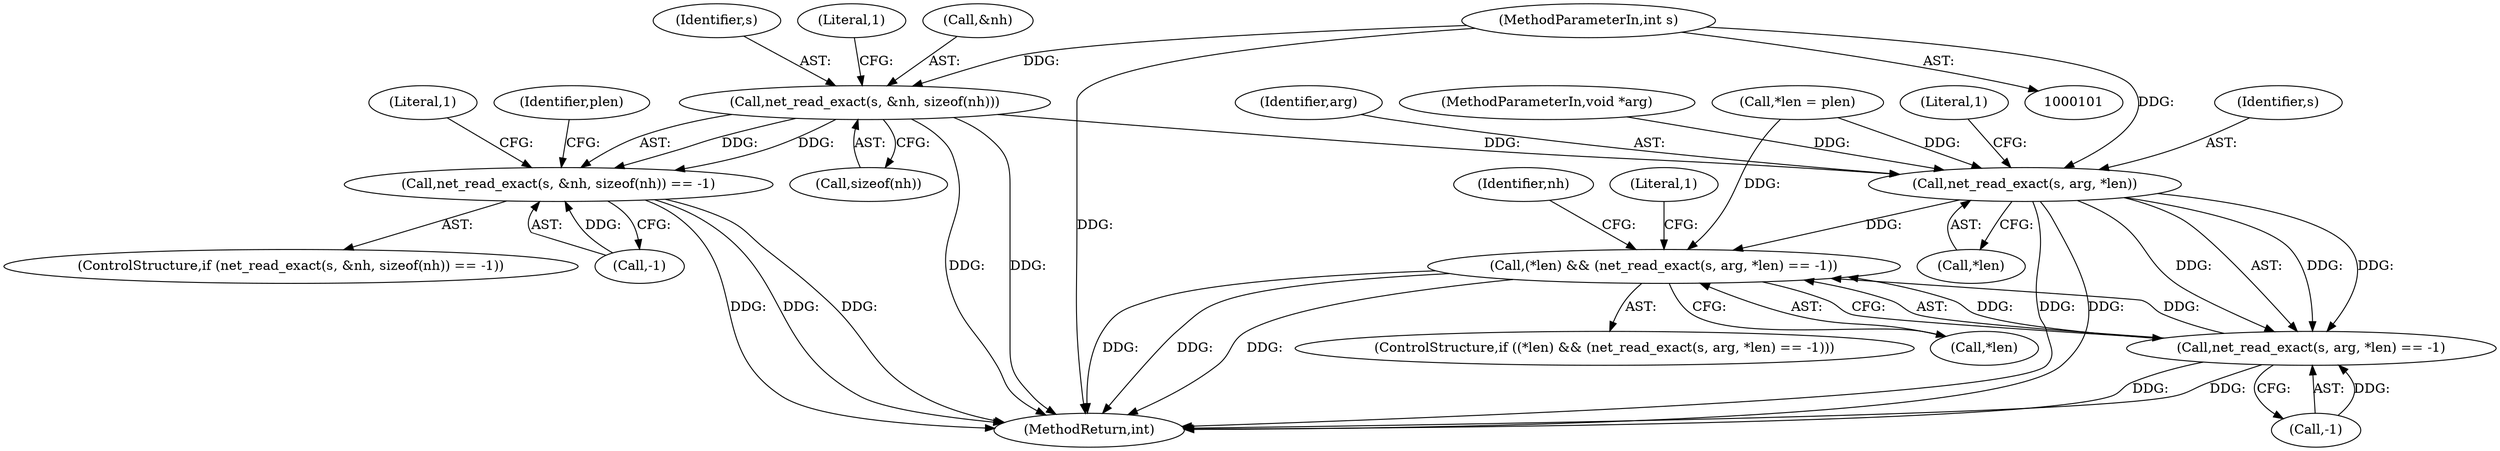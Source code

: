 digraph "0_aircrack-ng_88702a3ce4c28a973bf69023cd0312f412f6193e@API" {
"1000110" [label="(Call,net_read_exact(s, &nh, sizeof(nh)))"];
"1000102" [label="(MethodParameterIn,int s)"];
"1000109" [label="(Call,net_read_exact(s, &nh, sizeof(nh)) == -1)"];
"1000160" [label="(Call,net_read_exact(s, arg, *len))"];
"1000156" [label="(Call,(*len) && (net_read_exact(s, arg, *len) == -1))"];
"1000159" [label="(Call,net_read_exact(s, arg, *len) == -1)"];
"1000166" [label="(Literal,1)"];
"1000121" [label="(Literal,1)"];
"1000175" [label="(MethodReturn,int)"];
"1000151" [label="(Call,*len = plen)"];
"1000155" [label="(ControlStructure,if ((*len) && (net_read_exact(s, arg, *len) == -1)))"];
"1000157" [label="(Call,*len)"];
"1000111" [label="(Identifier,s)"];
"1000109" [label="(Call,net_read_exact(s, &nh, sizeof(nh)) == -1)"];
"1000117" [label="(Literal,1)"];
"1000165" [label="(Call,-1)"];
"1000110" [label="(Call,net_read_exact(s, &nh, sizeof(nh)))"];
"1000161" [label="(Identifier,s)"];
"1000156" [label="(Call,(*len) && (net_read_exact(s, arg, *len) == -1))"];
"1000160" [label="(Call,net_read_exact(s, arg, *len))"];
"1000108" [label="(ControlStructure,if (net_read_exact(s, &nh, sizeof(nh)) == -1))"];
"1000159" [label="(Call,net_read_exact(s, arg, *len) == -1)"];
"1000162" [label="(Identifier,arg)"];
"1000112" [label="(Call,&nh)"];
"1000103" [label="(MethodParameterIn,void *arg)"];
"1000163" [label="(Call,*len)"];
"1000102" [label="(MethodParameterIn,int s)"];
"1000116" [label="(Call,-1)"];
"1000114" [label="(Call,sizeof(nh))"];
"1000170" [label="(Literal,1)"];
"1000173" [label="(Identifier,nh)"];
"1000123" [label="(Identifier,plen)"];
"1000110" -> "1000109"  [label="AST: "];
"1000110" -> "1000114"  [label="CFG: "];
"1000111" -> "1000110"  [label="AST: "];
"1000112" -> "1000110"  [label="AST: "];
"1000114" -> "1000110"  [label="AST: "];
"1000117" -> "1000110"  [label="CFG: "];
"1000110" -> "1000175"  [label="DDG: "];
"1000110" -> "1000175"  [label="DDG: "];
"1000110" -> "1000109"  [label="DDG: "];
"1000110" -> "1000109"  [label="DDG: "];
"1000102" -> "1000110"  [label="DDG: "];
"1000110" -> "1000160"  [label="DDG: "];
"1000102" -> "1000101"  [label="AST: "];
"1000102" -> "1000175"  [label="DDG: "];
"1000102" -> "1000160"  [label="DDG: "];
"1000109" -> "1000108"  [label="AST: "];
"1000109" -> "1000116"  [label="CFG: "];
"1000116" -> "1000109"  [label="AST: "];
"1000121" -> "1000109"  [label="CFG: "];
"1000123" -> "1000109"  [label="CFG: "];
"1000109" -> "1000175"  [label="DDG: "];
"1000109" -> "1000175"  [label="DDG: "];
"1000109" -> "1000175"  [label="DDG: "];
"1000116" -> "1000109"  [label="DDG: "];
"1000160" -> "1000159"  [label="AST: "];
"1000160" -> "1000163"  [label="CFG: "];
"1000161" -> "1000160"  [label="AST: "];
"1000162" -> "1000160"  [label="AST: "];
"1000163" -> "1000160"  [label="AST: "];
"1000166" -> "1000160"  [label="CFG: "];
"1000160" -> "1000175"  [label="DDG: "];
"1000160" -> "1000175"  [label="DDG: "];
"1000160" -> "1000156"  [label="DDG: "];
"1000160" -> "1000159"  [label="DDG: "];
"1000160" -> "1000159"  [label="DDG: "];
"1000160" -> "1000159"  [label="DDG: "];
"1000103" -> "1000160"  [label="DDG: "];
"1000151" -> "1000160"  [label="DDG: "];
"1000156" -> "1000155"  [label="AST: "];
"1000156" -> "1000157"  [label="CFG: "];
"1000156" -> "1000159"  [label="CFG: "];
"1000157" -> "1000156"  [label="AST: "];
"1000159" -> "1000156"  [label="AST: "];
"1000170" -> "1000156"  [label="CFG: "];
"1000173" -> "1000156"  [label="CFG: "];
"1000156" -> "1000175"  [label="DDG: "];
"1000156" -> "1000175"  [label="DDG: "];
"1000156" -> "1000175"  [label="DDG: "];
"1000151" -> "1000156"  [label="DDG: "];
"1000159" -> "1000156"  [label="DDG: "];
"1000159" -> "1000156"  [label="DDG: "];
"1000159" -> "1000165"  [label="CFG: "];
"1000165" -> "1000159"  [label="AST: "];
"1000159" -> "1000175"  [label="DDG: "];
"1000159" -> "1000175"  [label="DDG: "];
"1000165" -> "1000159"  [label="DDG: "];
}
